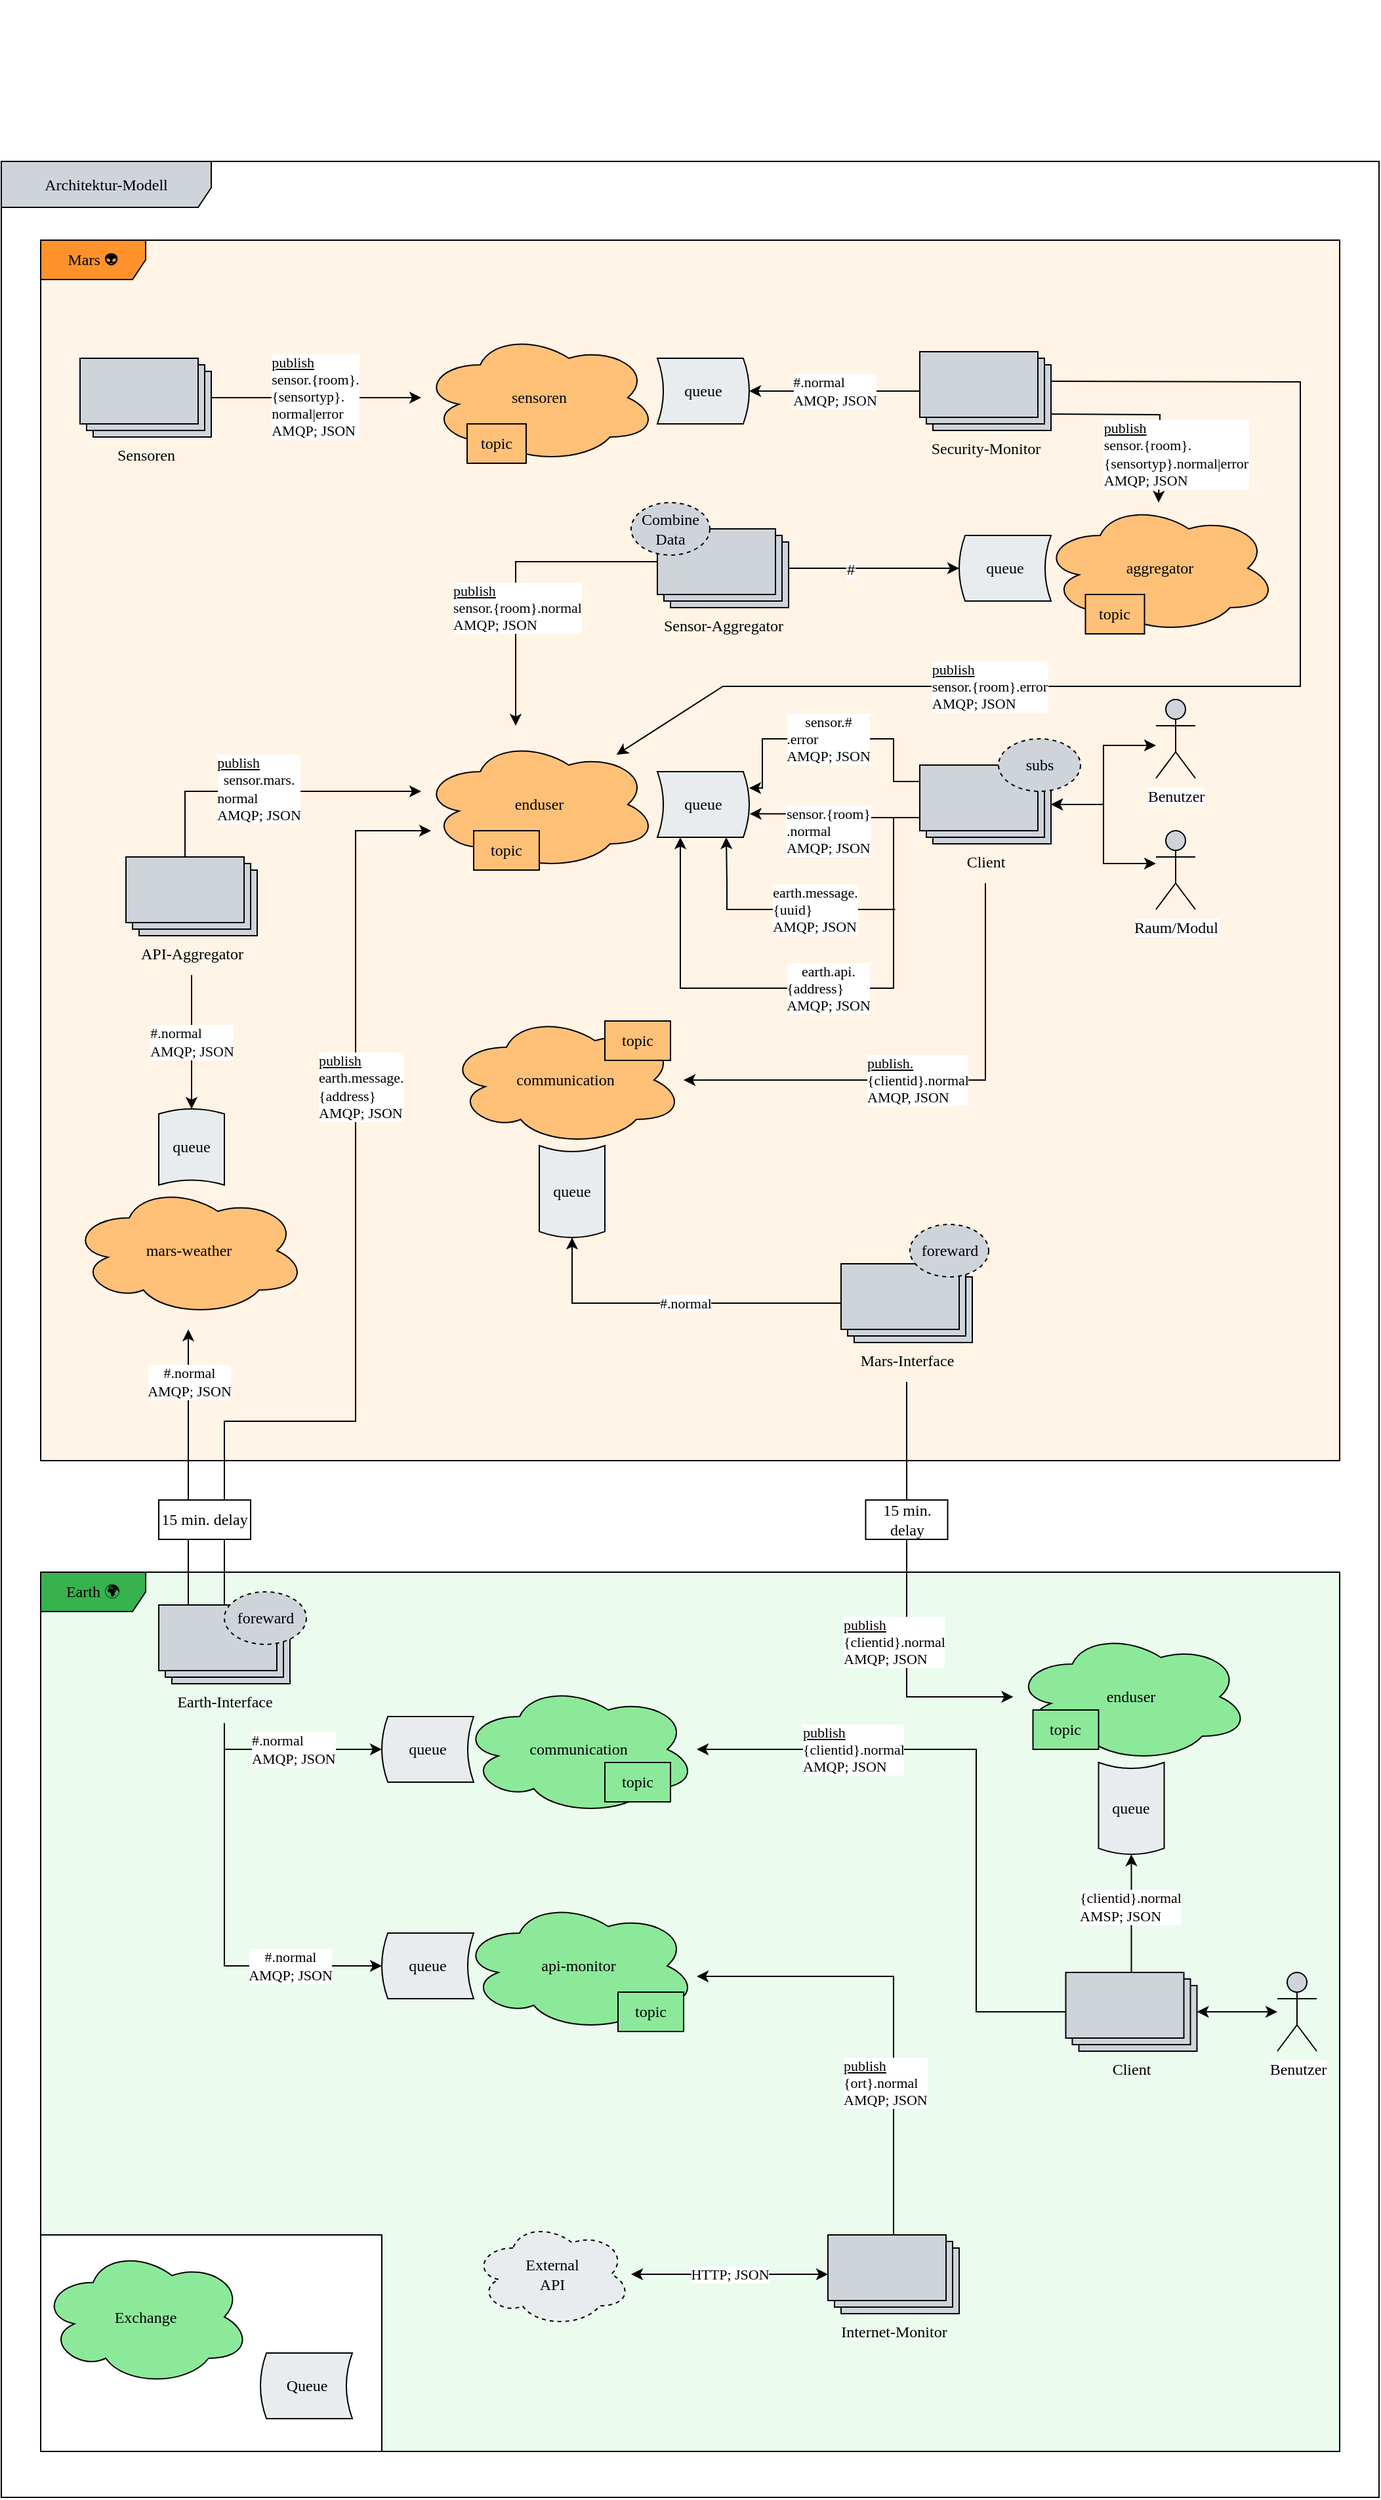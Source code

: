 <mxfile version="13.0.8" type="device"><diagram id="erU5Auw4rH4-HawhXIPo" name="Page-1"><mxGraphModel dx="386" dy="1212" grid="1" gridSize="10" guides="1" tooltips="1" connect="1" arrows="1" fold="1" page="0" pageScale="1" pageWidth="827" pageHeight="1169" background="#ffffff" math="0" shadow="0" extFonts="IBM Plex Sans^https://fonts.googleapis.com/css?family=IBM+Plex+Sans|IBM Plex Mono^https://fonts.googleapis.com/css?family=IBM+Plex+Mono"><root><mxCell id="0"/><mxCell id="1" parent="0"/><mxCell id="hUw3spgDHmvgVFq0hchr-114" value="Architektur-Modell" style="shape=umlFrame;whiteSpace=wrap;html=1;strokeColor=#000000;fillColor=#ced4da;gradientColor=none;fontFamily=IBM Plex Mono;width=160;height=35;" parent="1" vertex="1"><mxGeometry x="890" y="-30" width="1050" height="1780" as="geometry"/></mxCell><mxCell id="hUw3spgDHmvgVFq0hchr-70" value="Earth 🌍" style="shape=umlFrame;whiteSpace=wrap;html=1;fillColor=#37b24d;strokeColor=#000000;gradientColor=none;fontFamily=IBM Plex Mono;FType=g;width=80;height=30;swimlaneFillColor=#ebfbee;" parent="1" vertex="1"><mxGeometry x="920" y="1045" width="990" height="670" as="geometry"/></mxCell><mxCell id="hUw3spgDHmvgVFq0hchr-56" value="Mars 👽" style="shape=umlFrame;whiteSpace=wrap;html=1;fillColor=#ff922b;strokeColor=#000000;gradientColor=none;fontFamily=IBM Plex Mono;FType=g;width=80;height=30;comic=0;shadow=0;swimlaneFillColor=#fff4e6;" parent="1" vertex="1"><mxGeometry x="920" y="30" width="990" height="930" as="geometry"/></mxCell><mxCell id="hUw3spgDHmvgVFq0hchr-33" value="" style="edgeStyle=orthogonalEdgeStyle;rounded=0;orthogonalLoop=1;jettySize=auto;html=1;" parent="1" source="hUw3spgDHmvgVFq0hchr-2" target="hUw3spgDHmvgVFq0hchr-21" edge="1"><mxGeometry relative="1" as="geometry"/></mxCell><mxCell id="hUw3spgDHmvgVFq0hchr-2" value="&lt;font face=&quot;IBM Plex Mono&quot;&gt;Sensoren&lt;/font&gt;" style="verticalLabelPosition=bottom;verticalAlign=top;html=1;shape=mxgraph.basic.layered_rect;dx=10;outlineConnect=0;fillColor=#ced4da;" parent="1" vertex="1"><mxGeometry x="950" y="120" width="100" height="60" as="geometry"/></mxCell><mxCell id="hUw3spgDHmvgVFq0hchr-90" value="" style="edgeStyle=orthogonalEdgeStyle;rounded=0;orthogonalLoop=1;jettySize=auto;html=1;fontFamily=IBM Plex Mono;align=center;" parent="1" target="hUw3spgDHmvgVFq0hchr-89" edge="1"><mxGeometry relative="1" as="geometry"><Array as="points"><mxPoint x="1640" y="670"/></Array><mxPoint x="1640" y="520" as="sourcePoint"/></mxGeometry></mxCell><mxCell id="hUw3spgDHmvgVFq0hchr-91" value="&lt;u&gt;publish.&lt;/u&gt;&lt;br&gt;{clientid}.normal&lt;br&gt;AMQP, JSON" style="edgeLabel;html=1;align=left;verticalAlign=middle;resizable=0;points=[];fontFamily=IBM Plex Mono;" parent="hUw3spgDHmvgVFq0hchr-90" vertex="1" connectable="0"><mxGeometry x="-0.001" y="1" relative="1" as="geometry"><mxPoint x="-52" y="-1" as="offset"/></mxGeometry></mxCell><mxCell id="hUw3spgDHmvgVFq0hchr-3" value="&lt;font face=&quot;IBM Plex Mono&quot;&gt;Client&lt;/font&gt;" style="verticalLabelPosition=bottom;verticalAlign=top;html=1;shape=mxgraph.basic.layered_rect;dx=10;outlineConnect=0;fillColor=#ced4da;" parent="1" vertex="1"><mxGeometry x="1590" y="430" width="100" height="60" as="geometry"/></mxCell><mxCell id="hUw3spgDHmvgVFq0hchr-4" value="&lt;font face=&quot;IBM Plex Mono&quot;&gt;Sensor-Aggregator&lt;/font&gt;" style="verticalLabelPosition=bottom;verticalAlign=top;html=1;shape=mxgraph.basic.layered_rect;dx=10;outlineConnect=0;fillColor=#ced4da;" parent="1" vertex="1"><mxGeometry x="1390" y="250" width="100" height="60" as="geometry"/></mxCell><mxCell id="hUw3spgDHmvgVFq0hchr-5" value="&lt;font face=&quot;IBM Plex Mono&quot;&gt;Security-Monitor&lt;/font&gt;" style="verticalLabelPosition=bottom;verticalAlign=top;html=1;shape=mxgraph.basic.layered_rect;dx=10;outlineConnect=0;fillColor=#ced4da;" parent="1" vertex="1"><mxGeometry x="1590" y="115" width="100" height="60" as="geometry"/></mxCell><mxCell id="hUw3spgDHmvgVFq0hchr-6" style="edgeStyle=orthogonalEdgeStyle;rounded=0;orthogonalLoop=1;jettySize=auto;html=1;startArrow=classic;startFill=1;endArrow=classic;endFill=1;fontFamily=IBM Plex Mono;" parent="1" source="hUw3spgDHmvgVFq0hchr-7" target="hUw3spgDHmvgVFq0hchr-3" edge="1"><mxGeometry relative="1" as="geometry"><mxPoint x="1780" y="455" as="targetPoint"/><Array as="points"><mxPoint x="1730" y="415"/><mxPoint x="1730" y="460"/></Array></mxGeometry></mxCell><mxCell id="hUw3spgDHmvgVFq0hchr-7" value="&lt;font face=&quot;IBM Plex Sans&quot;&gt;Benutzer&lt;/font&gt;" style="shape=umlActor;verticalLabelPosition=bottom;labelBackgroundColor=#ffffff;verticalAlign=top;html=1;strokeColor=#000000;fillColor=#CED4DA;gradientColor=none;" parent="1" vertex="1"><mxGeometry x="1770" y="380" width="30" height="60" as="geometry"/></mxCell><mxCell id="hUw3spgDHmvgVFq0hchr-8" style="edgeStyle=orthogonalEdgeStyle;rounded=0;orthogonalLoop=1;jettySize=auto;html=1;startArrow=classic;startFill=1;endArrow=classic;endFill=1;fontFamily=IBM Plex Mono;" parent="1" source="hUw3spgDHmvgVFq0hchr-9" target="hUw3spgDHmvgVFq0hchr-3" edge="1"><mxGeometry relative="1" as="geometry"><mxPoint x="1780" y="455" as="targetPoint"/><Array as="points"><mxPoint x="1730" y="505"/><mxPoint x="1730" y="460"/></Array></mxGeometry></mxCell><mxCell id="hUw3spgDHmvgVFq0hchr-9" value="&lt;font face=&quot;IBM Plex Sans&quot;&gt;Raum/Modul&lt;/font&gt;" style="shape=umlActor;verticalLabelPosition=bottom;labelBackgroundColor=#ffffff;verticalAlign=top;html=1;strokeColor=#000000;fillColor=#CED4DA;gradientColor=none;" parent="1" vertex="1"><mxGeometry x="1770" y="480" width="30" height="60" as="geometry"/></mxCell><mxCell id="hUw3spgDHmvgVFq0hchr-21" value="sensoren" style="ellipse;shape=cloud;whiteSpace=wrap;html=1;fontFamily=IBM Plex Sans;FType=g;fillColor=#FFC078;" parent="1" vertex="1"><mxGeometry x="1210" y="100" width="180" height="100" as="geometry"/></mxCell><mxCell id="hUw3spgDHmvgVFq0hchr-22" value="&lt;font face=&quot;IBM Plex Mono&quot;&gt;topic&lt;/font&gt;" style="rounded=0;whiteSpace=wrap;html=1;fillColor=#FFC078;align=center;" parent="1" vertex="1"><mxGeometry x="1245" y="170" width="45" height="30" as="geometry"/></mxCell><mxCell id="hUw3spgDHmvgVFq0hchr-24" value="enduser" style="ellipse;shape=cloud;whiteSpace=wrap;html=1;fontFamily=IBM Plex Sans;FType=g;fillColor=#FFC078;" parent="1" vertex="1"><mxGeometry x="1210" y="410" width="180" height="100" as="geometry"/></mxCell><mxCell id="hUw3spgDHmvgVFq0hchr-31" value="&lt;div style=&quot;text-align: left&quot;&gt;#.normal&lt;/div&gt;&lt;font&gt;&lt;div style=&quot;text-align: left&quot;&gt;AMQP; JSON&lt;/div&gt;&lt;/font&gt;" style="edgeStyle=orthogonalEdgeStyle;rounded=0;orthogonalLoop=1;jettySize=auto;html=1;fontFamily=IBM Plex Mono;" parent="1" target="hUw3spgDHmvgVFq0hchr-27" edge="1"><mxGeometry relative="1" as="geometry"><Array as="points"><mxPoint x="1490" y="145"/><mxPoint x="1490" y="145"/></Array><mxPoint x="1590" y="145" as="sourcePoint"/><mxPoint x="1480" y="144.58" as="targetPoint"/></mxGeometry></mxCell><mxCell id="hUw3spgDHmvgVFq0hchr-27" value="&lt;font face=&quot;IBM Plex Mono&quot;&gt;queue&lt;/font&gt;" style="shape=dataStorage;whiteSpace=wrap;html=1;fillColor=#E9ECEF;size=0.065;direction=west;" parent="1" vertex="1"><mxGeometry x="1390" y="120" width="70" height="50" as="geometry"/></mxCell><mxCell id="hUw3spgDHmvgVFq0hchr-28" value="&lt;font face=&quot;IBM Plex Mono&quot;&gt;queue&lt;/font&gt;" style="shape=dataStorage;whiteSpace=wrap;html=1;fillColor=#E9ECEF;size=0.065;direction=east;" parent="1" vertex="1"><mxGeometry x="1620" y="255" width="70" height="50" as="geometry"/></mxCell><mxCell id="hUw3spgDHmvgVFq0hchr-37" value="&lt;font face=&quot;IBM Plex Sans&quot;&gt;Combine Data&lt;/font&gt;" style="ellipse;whiteSpace=wrap;html=1;strokeWidth=1;fillColor=#CED4DA;dashed=1;" parent="1" vertex="1"><mxGeometry x="1370" y="230" width="60" height="40" as="geometry"/></mxCell><mxCell id="hUw3spgDHmvgVFq0hchr-49" value="&lt;font face=&quot;IBM Plex Mono&quot;&gt;sensor.{room}&lt;br&gt;&lt;div style=&quot;text-align: left&quot;&gt;.normal&lt;/div&gt;&lt;div style=&quot;text-align: left&quot;&gt;AMQP; JSON&lt;/div&gt;&lt;/font&gt;" style="edgeStyle=orthogonalEdgeStyle;rounded=0;orthogonalLoop=1;jettySize=auto;html=1;align=center;exitX=0;exitY=0;exitDx=0;exitDy=37.5;exitPerimeter=0;entryX=-0.005;entryY=0.357;entryDx=0;entryDy=0;entryPerimeter=0;" parent="1" source="hUw3spgDHmvgVFq0hchr-3" target="hUw3spgDHmvgVFq0hchr-48" edge="1"><mxGeometry x="-0.0" y="11" relative="1" as="geometry"><Array as="points"><mxPoint x="1590" y="470"/><mxPoint x="1525" y="470"/><mxPoint x="1525" y="467"/></Array><mxPoint x="1480" y="473" as="targetPoint"/><mxPoint x="6" y="10" as="offset"/></mxGeometry></mxCell><mxCell id="hUw3spgDHmvgVFq0hchr-50" value="&lt;font face=&quot;IBM Plex Mono&quot;&gt;sensor.#&lt;br&gt;&lt;div style=&quot;text-align: left&quot;&gt;.error&lt;/div&gt;AMQP; JSON&lt;br&gt;&lt;/font&gt;" style="edgeStyle=orthogonalEdgeStyle;rounded=0;orthogonalLoop=1;jettySize=auto;html=1;align=center;exitX=0;exitY=0;exitDx=0;exitDy=12.5;exitPerimeter=0;entryX=0;entryY=0.75;entryDx=0;entryDy=0;" parent="1" source="hUw3spgDHmvgVFq0hchr-3" target="hUw3spgDHmvgVFq0hchr-48" edge="1"><mxGeometry x="0.025" relative="1" as="geometry"><Array as="points"><mxPoint x="1570" y="443"/><mxPoint x="1570" y="410"/><mxPoint x="1470" y="410"/><mxPoint x="1470" y="447"/></Array><mxPoint x="1450" y="443" as="targetPoint"/><mxPoint as="offset"/></mxGeometry></mxCell><mxCell id="hUw3spgDHmvgVFq0hchr-64" value="&lt;font face=&quot;IBM Plex Mono&quot;&gt;earth.message.&lt;br&gt;&lt;div style=&quot;text-align: left&quot;&gt;{uuid}&lt;/div&gt;&lt;div style=&quot;text-align: left&quot;&gt;AMQP; JSON&lt;/div&gt;&lt;/font&gt;" style="edgeStyle=orthogonalEdgeStyle;rounded=0;orthogonalLoop=1;jettySize=auto;html=1;align=center;entryX=0.25;entryY=0;entryDx=0;entryDy=0;" parent="1" target="hUw3spgDHmvgVFq0hchr-48" edge="1"><mxGeometry x="-0.332" relative="1" as="geometry"><Array as="points"><mxPoint x="1443" y="540"/><mxPoint x="1443" y="520"/></Array><mxPoint as="offset"/><mxPoint x="1571.25" y="539.95" as="sourcePoint"/><mxPoint x="1355.25" y="519.95" as="targetPoint"/></mxGeometry></mxCell><mxCell id="hUw3spgDHmvgVFq0hchr-65" value="&lt;font face=&quot;IBM Plex Mono&quot;&gt;earth.api.&lt;br&gt;&lt;div style=&quot;text-align: left&quot;&gt;{address}&lt;/div&gt;&lt;div style=&quot;text-align: left&quot;&gt;AMQP; JSON&lt;/div&gt;&lt;/font&gt;" style="edgeStyle=orthogonalEdgeStyle;rounded=0;orthogonalLoop=1;jettySize=auto;html=1;align=center;entryX=0.75;entryY=0;entryDx=0;entryDy=0;" parent="1" target="hUw3spgDHmvgVFq0hchr-48" edge="1"><mxGeometry x="-0.362" y="-50" relative="1" as="geometry"><Array as="points"><mxPoint x="1570" y="600"/><mxPoint x="1407" y="600"/></Array><mxPoint x="1570" y="470" as="sourcePoint"/><mxPoint x="1408" y="510" as="targetPoint"/><mxPoint x="-50" y="50" as="offset"/></mxGeometry></mxCell><mxCell id="hUw3spgDHmvgVFq0hchr-48" value="&lt;font face=&quot;IBM Plex Mono&quot;&gt;queue&lt;/font&gt;" style="shape=dataStorage;whiteSpace=wrap;html=1;fillColor=#E9ECEF;size=0.065;direction=west;" parent="1" vertex="1"><mxGeometry x="1390" y="435" width="70" height="50" as="geometry"/></mxCell><mxCell id="hUw3spgDHmvgVFq0hchr-51" value="&lt;font face=&quot;IBM Plex Sans&quot;&gt;subs&lt;/font&gt;" style="ellipse;whiteSpace=wrap;html=1;strokeWidth=1;fillColor=#CED4DA;dashed=1;" parent="1" vertex="1"><mxGeometry x="1650" y="410" width="62.5" height="40" as="geometry"/></mxCell><mxCell id="hUw3spgDHmvgVFq0hchr-61" value="&lt;u style=&quot;font-family: &amp;#34;ibm plex mono&amp;#34;&quot;&gt;publish&lt;/u&gt;&lt;br style=&quot;font-family: &amp;#34;ibm plex mono&amp;#34;&quot;&gt;&lt;span style=&quot;font-family: &amp;#34;ibm plex mono&amp;#34;&quot;&gt;earth.message.&lt;/span&gt;&lt;br style=&quot;font-family: &amp;#34;ibm plex mono&amp;#34;&quot;&gt;&lt;span style=&quot;font-family: &amp;#34;ibm plex mono&amp;#34;&quot;&gt;{address}&lt;br&gt;AMQP; JSON&lt;br&gt;&lt;/span&gt;" style="edgeStyle=orthogonalEdgeStyle;rounded=0;orthogonalLoop=1;jettySize=auto;html=1;align=left;" parent="1" source="hUw3spgDHmvgVFq0hchr-59" target="hUw3spgDHmvgVFq0hchr-24" edge="1"><mxGeometry x="0.324" y="30" relative="1" as="geometry"><Array as="points"><mxPoint x="1060" y="930"/><mxPoint x="1160" y="930"/><mxPoint x="1160" y="480"/></Array><mxPoint as="offset"/></mxGeometry></mxCell><mxCell id="DqUs1cWluFNeW6_7sDlR-13" value="&lt;span style=&quot;caret-color: rgb(0, 0, 0); color: rgb(0, 0, 0); font-size: 11px; font-style: normal; font-variant-caps: normal; font-weight: normal; letter-spacing: normal; text-indent: 0px; text-transform: none; word-spacing: 0px; -webkit-text-stroke-width: 0px; background-color: rgb(255, 255, 255); text-decoration: none; font-family: &amp;quot;ibm plex mono&amp;quot;; text-align: left; float: none; display: inline;&quot;&gt;#.normal&lt;/span&gt;&lt;br style=&quot;caret-color: rgb(0, 0, 0); color: rgb(0, 0, 0); font-size: 11px; font-style: normal; font-variant-caps: normal; font-weight: normal; letter-spacing: normal; text-indent: 0px; text-transform: none; word-spacing: 0px; -webkit-text-stroke-width: 0px; background-color: rgb(255, 255, 255); text-decoration: none; font-family: &amp;quot;ibm plex mono&amp;quot;; text-align: left;&quot;&gt;&lt;span style=&quot;caret-color: rgb(0, 0, 0); color: rgb(0, 0, 0); font-size: 11px; font-style: normal; font-variant-caps: normal; font-weight: normal; letter-spacing: normal; text-indent: 0px; text-transform: none; word-spacing: 0px; -webkit-text-stroke-width: 0px; background-color: rgb(255, 255, 255); text-decoration: none; font-family: &amp;quot;ibm plex mono&amp;quot;; text-align: left; float: none; display: inline;&quot;&gt;AMQP; JSON&lt;/span&gt;" style="edgeStyle=orthogonalEdgeStyle;rounded=0;orthogonalLoop=1;jettySize=auto;html=1;exitX=0;exitY=0;exitDx=22.5;exitDy=0;exitPerimeter=0;" parent="1" source="hUw3spgDHmvgVFq0hchr-59" edge="1"><mxGeometry x="0.619" relative="1" as="geometry"><Array as="points"><mxPoint x="1033" y="860"/><mxPoint x="1033" y="860"/></Array><mxPoint x="1033" y="860" as="targetPoint"/><mxPoint as="offset"/></mxGeometry></mxCell><mxCell id="DqUs1cWluFNeW6_7sDlR-16" value="&lt;font face=&quot;IBM Plex Mono&quot;&gt;&lt;br&gt;&lt;/font&gt;" style="edgeLabel;html=1;align=left;verticalAlign=middle;resizable=0;points=[];" parent="DqUs1cWluFNeW6_7sDlR-13" vertex="1" connectable="0"><mxGeometry x="0.077" y="1" relative="1" as="geometry"><mxPoint x="-121.5" y="-556.67" as="offset"/></mxGeometry></mxCell><mxCell id="hUw3spgDHmvgVFq0hchr-59" value="&lt;font face=&quot;IBM Plex Mono&quot;&gt;Earth-Interface&lt;br&gt;&lt;/font&gt;" style="verticalLabelPosition=bottom;verticalAlign=top;html=1;shape=mxgraph.basic.layered_rect;dx=10;outlineConnect=0;fillColor=#ced4da;" parent="1" vertex="1"><mxGeometry x="1010" y="1070" width="100" height="60" as="geometry"/></mxCell><mxCell id="hUw3spgDHmvgVFq0hchr-71" value="communication" style="ellipse;shape=cloud;whiteSpace=wrap;html=1;fontFamily=IBM Plex Sans;FType=g;fillColor=#8CE99A;" parent="1" vertex="1"><mxGeometry x="1240" y="1130" width="180" height="100" as="geometry"/></mxCell><mxCell id="hUw3spgDHmvgVFq0hchr-72" value="api-monitor" style="ellipse;shape=cloud;whiteSpace=wrap;html=1;fontFamily=IBM Plex Sans;FType=g;fillColor=#8ce99a;" parent="1" vertex="1"><mxGeometry x="1240" y="1295" width="180" height="100" as="geometry"/></mxCell><mxCell id="hUw3spgDHmvgVFq0hchr-74" value="#.normal&lt;br&gt;AMQP; JSON" style="edgeStyle=orthogonalEdgeStyle;rounded=0;orthogonalLoop=1;jettySize=auto;html=1;align=left;fontFamily=IBM Plex Mono;entryX=0;entryY=0.5;entryDx=0;entryDy=0;" parent="1" target="hUw3spgDHmvgVFq0hchr-73" edge="1"><mxGeometry x="-0.592" y="10" relative="1" as="geometry"><Array as="points"><mxPoint x="1060" y="1180"/></Array><mxPoint x="10" y="10" as="offset"/><mxPoint x="1060" y="1160" as="sourcePoint"/><mxPoint x="1150" y="1270" as="targetPoint"/></mxGeometry></mxCell><mxCell id="hUw3spgDHmvgVFq0hchr-73" value="&lt;font face=&quot;IBM Plex Mono&quot;&gt;queue&lt;/font&gt;" style="shape=dataStorage;whiteSpace=wrap;html=1;fillColor=#E9ECEF;size=0.065;direction=east;" parent="1" vertex="1"><mxGeometry x="1180" y="1155" width="70" height="50" as="geometry"/></mxCell><mxCell id="hUw3spgDHmvgVFq0hchr-76" value="&lt;span style=&quot;font-family: &amp;#34;ibm plex mono&amp;#34;&quot;&gt;topic&lt;/span&gt;" style="rounded=0;whiteSpace=wrap;html=1;fillColor=#8CE99A;align=center;" parent="1" vertex="1"><mxGeometry x="1350" y="1190" width="50" height="30" as="geometry"/></mxCell><mxCell id="hUw3spgDHmvgVFq0hchr-81" value="&lt;font face=&quot;IBM Plex Mono&quot;&gt;15 min. delay&lt;/font&gt;" style="rounded=0;whiteSpace=wrap;html=1;fillColor=#ffffff;" parent="1" vertex="1"><mxGeometry x="1010" y="990" width="70" height="30" as="geometry"/></mxCell><mxCell id="hUw3spgDHmvgVFq0hchr-89" value="communication" style="ellipse;shape=cloud;whiteSpace=wrap;html=1;fontFamily=IBM Plex Sans;FType=g;fillColor=#FFC078;" parent="1" vertex="1"><mxGeometry x="1230" y="620" width="180" height="100" as="geometry"/></mxCell><mxCell id="hUw3spgDHmvgVFq0hchr-98" value="&lt;u&gt;publish&lt;/u&gt;&lt;br&gt;{clientid}.normal&lt;br&gt;AMQP; JSON" style="edgeStyle=orthogonalEdgeStyle;rounded=0;orthogonalLoop=1;jettySize=auto;html=1;fontFamily=IBM Plex Mono;align=left;" parent="1" target="DqUs1cWluFNeW6_7sDlR-9" edge="1"><mxGeometry x="0.231" y="-50" relative="1" as="geometry"><Array as="points"><mxPoint x="1580" y="1140"/></Array><mxPoint x="1580" y="900" as="sourcePoint"/><mxPoint as="offset"/></mxGeometry></mxCell><mxCell id="hUw3spgDHmvgVFq0hchr-93" value="&lt;font face=&quot;IBM Plex Mono&quot;&gt;Mars-Interface&lt;br&gt;&lt;/font&gt;" style="verticalLabelPosition=bottom;verticalAlign=top;html=1;shape=mxgraph.basic.layered_rect;dx=10;outlineConnect=0;fillColor=#ced4da;" parent="1" vertex="1"><mxGeometry x="1530" y="810" width="100" height="60" as="geometry"/></mxCell><mxCell id="hUw3spgDHmvgVFq0hchr-95" value="#.normal" style="edgeStyle=orthogonalEdgeStyle;rounded=0;orthogonalLoop=1;jettySize=auto;html=1;fontFamily=IBM Plex Mono;align=left;exitX=0;exitY=0;exitDx=0;exitDy=25;exitPerimeter=0;entryX=0;entryY=0.5;entryDx=0;entryDy=0;" parent="1" source="hUw3spgDHmvgVFq0hchr-93" target="hUw3spgDHmvgVFq0hchr-94" edge="1"><mxGeometry x="0.119" relative="1" as="geometry"><Array as="points"><mxPoint x="1530" y="840"/><mxPoint x="1325" y="840"/></Array><mxPoint as="offset"/><mxPoint x="1170" y="790" as="targetPoint"/></mxGeometry></mxCell><mxCell id="hUw3spgDHmvgVFq0hchr-94" value="&lt;font face=&quot;IBM Plex Mono&quot;&gt;queue&lt;/font&gt;" style="shape=dataStorage;whiteSpace=wrap;html=1;fillColor=#E9ECEF;size=0.065;direction=north;" parent="1" vertex="1"><mxGeometry x="1300" y="720" width="50" height="70" as="geometry"/></mxCell><mxCell id="hUw3spgDHmvgVFq0hchr-97" value="&lt;font face=&quot;IBM Plex Mono&quot;&gt;15 min. delay&lt;/font&gt;" style="rounded=0;whiteSpace=wrap;html=1;fillColor=#ffffff;" parent="1" vertex="1"><mxGeometry x="1548.75" y="990" width="62.5" height="30" as="geometry"/></mxCell><mxCell id="hUw3spgDHmvgVFq0hchr-102" style="edgeStyle=orthogonalEdgeStyle;rounded=0;orthogonalLoop=1;jettySize=auto;html=1;startArrow=classic;startFill=1;fontFamily=IBM Plex Mono;align=left;" parent="1" source="hUw3spgDHmvgVFq0hchr-99" target="hUw3spgDHmvgVFq0hchr-100" edge="1"><mxGeometry relative="1" as="geometry"/></mxCell><mxCell id="hUw3spgDHmvgVFq0hchr-105" value="&lt;u&gt;publish&lt;/u&gt;&lt;br&gt;{&lt;span style=&quot;text-align: center&quot;&gt;clientid&lt;/span&gt;}.normal&lt;br&gt;AMQP; JSON" style="edgeStyle=orthogonalEdgeStyle;rounded=0;orthogonalLoop=1;jettySize=auto;html=1;startArrow=none;startFill=0;endArrow=classic;endFill=1;endSize=6;fontFamily=IBM Plex Mono;align=left;" parent="1" source="hUw3spgDHmvgVFq0hchr-99" target="hUw3spgDHmvgVFq0hchr-71" edge="1"><mxGeometry x="0.671" relative="1" as="geometry"><Array as="points"><mxPoint x="1633" y="1380"/><mxPoint x="1633" y="1180"/></Array><mxPoint as="offset"/></mxGeometry></mxCell><mxCell id="hUw3spgDHmvgVFq0hchr-99" value="&lt;font face=&quot;IBM Plex Mono&quot;&gt;Client&lt;/font&gt;" style="verticalLabelPosition=bottom;verticalAlign=top;html=1;shape=mxgraph.basic.layered_rect;dx=10;outlineConnect=0;fillColor=#ced4da;" parent="1" vertex="1"><mxGeometry x="1701.25" y="1350" width="100" height="60" as="geometry"/></mxCell><mxCell id="hUw3spgDHmvgVFq0hchr-100" value="&lt;font face=&quot;IBM Plex Sans&quot;&gt;Benutzer&lt;/font&gt;" style="shape=umlActor;verticalLabelPosition=bottom;labelBackgroundColor=#ffffff;verticalAlign=top;html=1;strokeColor=#000000;fillColor=#CED4DA;gradientColor=none;" parent="1" vertex="1"><mxGeometry x="1862.5" y="1350" width="30" height="60" as="geometry"/></mxCell><mxCell id="hUw3spgDHmvgVFq0hchr-104" value="{clientid}.normal&lt;br&gt;AMSP; JSON" style="edgeStyle=orthogonalEdgeStyle;rounded=0;orthogonalLoop=1;jettySize=auto;html=1;startArrow=none;startFill=0;fontFamily=IBM Plex Mono;align=left;endArrow=classic;endFill=1;endSize=6;entryX=0;entryY=0.5;entryDx=0;entryDy=0;" parent="1" source="hUw3spgDHmvgVFq0hchr-99" target="hUw3spgDHmvgVFq0hchr-103" edge="1"><mxGeometry x="0.111" y="41" relative="1" as="geometry"><mxPoint as="offset"/><mxPoint x="1751" y="1280" as="targetPoint"/></mxGeometry></mxCell><mxCell id="hUw3spgDHmvgVFq0hchr-103" value="&lt;font face=&quot;IBM Plex Mono&quot;&gt;queue&lt;/font&gt;" style="shape=dataStorage;whiteSpace=wrap;html=1;fillColor=#E9ECEF;size=0.065;direction=north;" parent="1" vertex="1"><mxGeometry x="1726.25" y="1190" width="50" height="70" as="geometry"/></mxCell><mxCell id="hUw3spgDHmvgVFq0hchr-113" value="&lt;u&gt;publish&lt;/u&gt;&lt;br&gt;{ort}.normal&lt;br&gt;AMQP; JSON" style="edgeStyle=orthogonalEdgeStyle;rounded=0;orthogonalLoop=1;jettySize=auto;html=1;startArrow=none;startFill=0;endArrow=classic;endFill=1;endSize=6;fontFamily=IBM Plex Mono;align=left;" parent="1" source="hUw3spgDHmvgVFq0hchr-107" edge="1"><mxGeometry x="-0.328" y="40" relative="1" as="geometry"><Array as="points"><mxPoint x="1570" y="1353"/></Array><mxPoint as="offset"/><mxPoint x="1420" y="1353" as="targetPoint"/></mxGeometry></mxCell><mxCell id="hUw3spgDHmvgVFq0hchr-107" value="&lt;font face=&quot;IBM Plex Mono&quot;&gt;Internet-Monitor&lt;/font&gt;" style="verticalLabelPosition=bottom;verticalAlign=top;html=1;shape=mxgraph.basic.layered_rect;dx=10;outlineConnect=0;fillColor=#ced4da;" parent="1" vertex="1"><mxGeometry x="1520" y="1550" width="100" height="60" as="geometry"/></mxCell><mxCell id="hUw3spgDHmvgVFq0hchr-110" value="External&lt;br&gt;API" style="ellipse;shape=cloud;whiteSpace=wrap;html=1;fontFamily=IBM Plex Sans;FType=g;dashed=1;gradientColor=none;fillColor=#e9ecef;" parent="1" vertex="1"><mxGeometry x="1250" y="1540" width="120" height="80" as="geometry"/></mxCell><mxCell id="hUw3spgDHmvgVFq0hchr-111" value="&lt;font&gt;HTTP; JSON&lt;/font&gt;" style="edgeStyle=orthogonalEdgeStyle;rounded=0;orthogonalLoop=1;jettySize=auto;html=1;startArrow=classic;startFill=1;fontFamily=IBM Plex Mono;" parent="1" source="hUw3spgDHmvgVFq0hchr-110" target="hUw3spgDHmvgVFq0hchr-107" edge="1"><mxGeometry relative="1" as="geometry"><mxPoint x="710" y="1200" as="sourcePoint"/><mxPoint x="830" y="1200" as="targetPoint"/></mxGeometry></mxCell><mxCell id="hUw3spgDHmvgVFq0hchr-115" value="&lt;font face=&quot;IBM Plex Sans&quot;&gt;foreward&lt;/font&gt;" style="ellipse;whiteSpace=wrap;html=1;strokeWidth=1;fillColor=#CED4DA;dashed=1;" parent="1" vertex="1"><mxGeometry x="1582.5" y="780" width="60" height="40" as="geometry"/></mxCell><mxCell id="hUw3spgDHmvgVFq0hchr-116" value="&lt;font face=&quot;IBM Plex Sans&quot;&gt;foreward&lt;/font&gt;" style="ellipse;whiteSpace=wrap;html=1;strokeWidth=1;fillColor=#CED4DA;dashed=1;" parent="1" vertex="1"><mxGeometry x="1060" y="1060" width="62.5" height="40" as="geometry"/></mxCell><mxCell id="EYIfJ8Mb9N-2mhvtiRvc-1" value="aggregator" style="ellipse;shape=cloud;whiteSpace=wrap;html=1;fontFamily=IBM Plex Sans;FType=g;fillColor=#FFC078;" parent="1" vertex="1"><mxGeometry x="1682.5" y="230" width="180" height="100" as="geometry"/></mxCell><mxCell id="EYIfJ8Mb9N-2mhvtiRvc-8" value="" style="endArrow=classic;html=1;entryX=0;entryY=0.5;entryDx=0;entryDy=0;" parent="1" target="hUw3spgDHmvgVFq0hchr-28" edge="1"><mxGeometry width="50" height="50" relative="1" as="geometry"><mxPoint x="1490" y="280" as="sourcePoint"/><mxPoint x="1560" y="280" as="targetPoint"/></mxGeometry></mxCell><mxCell id="EYIfJ8Mb9N-2mhvtiRvc-14" value="#" style="edgeLabel;html=1;align=center;verticalAlign=middle;resizable=0;points=[];" parent="EYIfJ8Mb9N-2mhvtiRvc-8" vertex="1" connectable="0"><mxGeometry x="-0.286" y="-1" relative="1" as="geometry"><mxPoint as="offset"/></mxGeometry></mxCell><mxCell id="EYIfJ8Mb9N-2mhvtiRvc-10" value="" style="endArrow=classic;html=1;rounded=0;exitX=0;exitY=0;exitDx=100;exitDy=22.5;exitPerimeter=0;" parent="1" source="hUw3spgDHmvgVFq0hchr-5" target="hUw3spgDHmvgVFq0hchr-24" edge="1"><mxGeometry width="50" height="50" relative="1" as="geometry"><mxPoint x="1691.25" y="150" as="sourcePoint"/><mxPoint x="1810" y="240" as="targetPoint"/><Array as="points"><mxPoint x="1880" y="138"/><mxPoint x="1880" y="370"/><mxPoint x="1440" y="370"/></Array></mxGeometry></mxCell><mxCell id="EYIfJ8Mb9N-2mhvtiRvc-15" value="&lt;div style=&quot;text-align: left&quot;&gt;&lt;u&gt;publish&lt;/u&gt;&lt;/div&gt;sensor.{room}.error&lt;br&gt;&lt;div style=&quot;text-align: left&quot;&gt;AMQP; JSON&lt;/div&gt;" style="edgeLabel;html=1;align=center;verticalAlign=middle;resizable=0;points=[];fontFamily=IBM Plex Mono;" parent="EYIfJ8Mb9N-2mhvtiRvc-10" vertex="1" connectable="0"><mxGeometry x="-0.337" relative="1" as="geometry"><mxPoint x="-237.5" y="104.07" as="offset"/></mxGeometry></mxCell><mxCell id="EYIfJ8Mb9N-2mhvtiRvc-13" value="" style="endArrow=classic;html=1;exitX=0;exitY=0;exitDx=100;exitDy=47.5;exitPerimeter=0;rounded=0;" parent="1" source="hUw3spgDHmvgVFq0hchr-5" edge="1"><mxGeometry width="50" height="50" relative="1" as="geometry"><mxPoint x="1670" y="240" as="sourcePoint"/><mxPoint x="1772" y="230" as="targetPoint"/><Array as="points"><mxPoint x="1773" y="163"/></Array></mxGeometry></mxCell><mxCell id="EYIfJ8Mb9N-2mhvtiRvc-16" value="&lt;div style=&quot;text-align: left&quot;&gt;&lt;u&gt;publish&lt;/u&gt;&lt;/div&gt;&lt;div style=&quot;text-align: left&quot;&gt;sensor.{room}.&lt;/div&gt;{sensortyp}.normal|error&lt;br&gt;&lt;div style=&quot;text-align: left&quot;&gt;AMQP; JSON&lt;/div&gt;" style="edgeLabel;html=1;align=center;verticalAlign=middle;resizable=0;points=[];fontFamily=IBM Plex Mono;" parent="EYIfJ8Mb9N-2mhvtiRvc-13" vertex="1" connectable="0"><mxGeometry x="-0.311" y="2" relative="1" as="geometry"><mxPoint x="43.36" y="32.19" as="offset"/></mxGeometry></mxCell><mxCell id="EYIfJ8Mb9N-2mhvtiRvc-18" value="&lt;div style=&quot;text-align: left&quot;&gt;&lt;br&gt;&lt;/div&gt;" style="edgeLabel;html=1;align=center;verticalAlign=middle;resizable=0;points=[];" parent="1" vertex="1" connectable="0"><mxGeometry x="1340.004" y="359.997" as="geometry"><mxPoint x="-2" y="3" as="offset"/></mxGeometry></mxCell><mxCell id="EYIfJ8Mb9N-2mhvtiRvc-19" value="" style="endArrow=classic;html=1;exitX=0;exitY=0;exitDx=0;exitDy=25;exitPerimeter=0;rounded=0;" parent="1" source="hUw3spgDHmvgVFq0hchr-4" edge="1"><mxGeometry width="50" height="50" relative="1" as="geometry"><mxPoint x="1460" y="330" as="sourcePoint"/><mxPoint x="1282" y="400" as="targetPoint"/><Array as="points"><mxPoint x="1282" y="275"/></Array></mxGeometry></mxCell><mxCell id="EYIfJ8Mb9N-2mhvtiRvc-20" value="&lt;div style=&quot;text-align: left&quot;&gt;&lt;u&gt;&lt;font face=&quot;IBM Plex Mono&quot;&gt;publish&lt;/font&gt;&lt;/u&gt;&lt;/div&gt;&lt;font face=&quot;IBM Plex Mono&quot;&gt;sensor.{room}.normal&lt;br&gt;&lt;div style=&quot;text-align: left&quot;&gt;AMQP; JSON&lt;/div&gt;&lt;/font&gt;" style="edgeLabel;html=1;align=center;verticalAlign=middle;resizable=0;points=[];" parent="1" vertex="1" connectable="0"><mxGeometry x="1282.504" y="309.997" as="geometry"><mxPoint as="offset"/></mxGeometry></mxCell><mxCell id="DqUs1cWluFNeW6_7sDlR-1" value="&lt;font face=&quot;IBM Plex Mono&quot;&gt;topic&lt;/font&gt;" style="rounded=0;whiteSpace=wrap;html=1;fillColor=#FFC078;align=center;" parent="1" vertex="1"><mxGeometry x="1716.25" y="300" width="45" height="30" as="geometry"/></mxCell><mxCell id="DqUs1cWluFNeW6_7sDlR-2" value="&lt;font face=&quot;IBM Plex Mono&quot;&gt;topic&lt;/font&gt;" style="rounded=0;whiteSpace=wrap;html=1;fillColor=#FFC078;align=center;" parent="1" vertex="1"><mxGeometry x="1250" y="480" width="50" height="30" as="geometry"/></mxCell><mxCell id="DqUs1cWluFNeW6_7sDlR-3" value="&lt;font face=&quot;IBM Plex Mono&quot;&gt;topic&lt;/font&gt;" style="rounded=0;whiteSpace=wrap;html=1;fillColor=#FFC078;align=center;" parent="1" vertex="1"><mxGeometry x="1350" y="625" width="50" height="30" as="geometry"/></mxCell><mxCell id="DqUs1cWluFNeW6_7sDlR-6" value="&lt;span style=&quot;font-family: &amp;#34;ibm plex mono&amp;#34;&quot;&gt;topic&lt;/span&gt;" style="rounded=0;whiteSpace=wrap;html=1;fillColor=#8CE99A;align=center;" parent="1" vertex="1"><mxGeometry x="1360" y="1365" width="50" height="30" as="geometry"/></mxCell><mxCell id="DqUs1cWluFNeW6_7sDlR-7" value="&lt;div style=&quot;text-align: left&quot;&gt;&lt;u&gt;publish&lt;/u&gt;&lt;/div&gt;&lt;div style=&quot;text-align: left&quot;&gt;sensor.{room}.&lt;/div&gt;&lt;div style=&quot;text-align: left&quot;&gt;{sensortyp}.&lt;/div&gt;&lt;div style=&quot;text-align: left&quot;&gt;normal|error&lt;/div&gt;&lt;div style=&quot;text-align: left&quot;&gt;AMQP; JSON&lt;/div&gt;" style="edgeLabel;html=1;align=center;verticalAlign=middle;resizable=0;points=[];fontFamily=IBM Plex Mono;" parent="1" vertex="1" connectable="0"><mxGeometry x="1091.251" y="115.003" as="geometry"><mxPoint x="37.99" y="34.19" as="offset"/></mxGeometry></mxCell><mxCell id="DqUs1cWluFNeW6_7sDlR-9" value="enduser" style="ellipse;shape=cloud;whiteSpace=wrap;html=1;fontFamily=IBM Plex Sans;FType=g;fillColor=#8CE99A;" parent="1" vertex="1"><mxGeometry x="1661.25" y="1090" width="180" height="100" as="geometry"/></mxCell><mxCell id="DqUs1cWluFNeW6_7sDlR-10" value="&lt;span style=&quot;font-family: &amp;#34;ibm plex mono&amp;#34;&quot;&gt;topic&lt;/span&gt;" style="rounded=0;whiteSpace=wrap;html=1;fillColor=#8CE99A;align=center;" parent="1" vertex="1"><mxGeometry x="1676.25" y="1150" width="50" height="30" as="geometry"/></mxCell><mxCell id="DqUs1cWluFNeW6_7sDlR-34" value="&lt;font face=&quot;IBM Plex Mono&quot;&gt;queue&lt;/font&gt;" style="shape=dataStorage;whiteSpace=wrap;html=1;fillColor=#E9ECEF;size=0.065;direction=east;" parent="1" vertex="1"><mxGeometry x="1180" y="1320" width="70" height="50" as="geometry"/></mxCell><mxCell id="DqUs1cWluFNeW6_7sDlR-39" value="" style="whiteSpace=wrap;html=1;" parent="1" vertex="1"><mxGeometry x="920" y="1550" width="260" height="165" as="geometry"/></mxCell><mxCell id="DqUs1cWluFNeW6_7sDlR-40" value="Exchange" style="ellipse;shape=cloud;whiteSpace=wrap;html=1;fontFamily=IBM Plex Sans;FType=g;fillColor=#8ce99a;" parent="1" vertex="1"><mxGeometry x="920" y="1560" width="160" height="105" as="geometry"/></mxCell><mxCell id="DqUs1cWluFNeW6_7sDlR-41" value="&lt;font face=&quot;IBM Plex Mono&quot;&gt;Queue&lt;/font&gt;" style="shape=dataStorage;whiteSpace=wrap;html=1;fillColor=#E9ECEF;size=0.065;direction=east;" parent="1" vertex="1"><mxGeometry x="1087.5" y="1640" width="70" height="50" as="geometry"/></mxCell><mxCell id="WD_3K0yod4hGlsvvd7Q--7" value="&lt;span style=&quot;caret-color: rgb(0, 0, 0); color: rgb(0, 0, 0); font-family: &amp;quot;IBM Plex Mono&amp;quot;; font-size: 11px; font-style: normal; font-variant-caps: normal; font-weight: normal; letter-spacing: normal; text-align: left; text-indent: 0px; text-transform: none; word-spacing: 0px; -webkit-text-stroke-width: 0px; background-color: rgb(255, 255, 255); text-decoration: none; float: none; display: inline !important;&quot;&gt;#.normal&lt;/span&gt;&lt;br style=&quot;caret-color: rgb(0, 0, 0); color: rgb(0, 0, 0); font-family: &amp;quot;IBM Plex Mono&amp;quot;; font-size: 11px; font-style: normal; font-variant-caps: normal; font-weight: normal; letter-spacing: normal; text-align: left; text-indent: 0px; text-transform: none; word-spacing: 0px; -webkit-text-stroke-width: 0px; background-color: rgb(255, 255, 255); text-decoration: none;&quot;&gt;&lt;span style=&quot;caret-color: rgb(0, 0, 0); color: rgb(0, 0, 0); font-family: &amp;quot;IBM Plex Mono&amp;quot;; font-size: 11px; font-style: normal; font-variant-caps: normal; font-weight: normal; letter-spacing: normal; text-align: left; text-indent: 0px; text-transform: none; word-spacing: 0px; -webkit-text-stroke-width: 0px; background-color: rgb(255, 255, 255); text-decoration: none; float: none; display: inline !important;&quot;&gt;AMQP; JSON&lt;/span&gt;" style="endArrow=classic;html=1;entryX=0;entryY=0.5;entryDx=0;entryDy=0;rounded=0;" edge="1" parent="1" target="DqUs1cWluFNeW6_7sDlR-34"><mxGeometry x="0.158" y="50" width="50" height="50" relative="1" as="geometry"><mxPoint x="1060" y="1180" as="sourcePoint"/><mxPoint x="1060" y="1242" as="targetPoint"/><Array as="points"><mxPoint x="1060" y="1345"/></Array><mxPoint x="50" y="50" as="offset"/></mxGeometry></mxCell><mxCell id="WD_3K0yod4hGlsvvd7Q--9" value="&lt;font face=&quot;IBM Plex Mono&quot;&gt;API-Aggregator&lt;/font&gt;" style="verticalLabelPosition=bottom;verticalAlign=top;html=1;shape=mxgraph.basic.layered_rect;dx=10;outlineConnect=0;fillColor=#ced4da;" vertex="1" parent="1"><mxGeometry x="985" y="500" width="100" height="60" as="geometry"/></mxCell><mxCell id="WD_3K0yod4hGlsvvd7Q--10" value="mars-weather" style="ellipse;shape=cloud;whiteSpace=wrap;html=1;fontFamily=IBM Plex Sans;FType=g;fillColor=#FFC078;strokeColor=#000000;" vertex="1" parent="1"><mxGeometry x="942.5" y="750" width="180" height="100" as="geometry"/></mxCell><mxCell id="WD_3K0yod4hGlsvvd7Q--12" value="&lt;font face=&quot;IBM Plex Mono&quot;&gt;queue&lt;/font&gt;" style="shape=dataStorage;whiteSpace=wrap;html=1;fillColor=#E9ECEF;size=0.065;direction=south;" vertex="1" parent="1"><mxGeometry x="1010" y="692" width="50" height="58" as="geometry"/></mxCell><mxCell id="WD_3K0yod4hGlsvvd7Q--13" value="&lt;div style=&quot;text-align: left&quot;&gt;&lt;/div&gt;&lt;span style=&quot;color: rgb(0 , 0 , 0) ; font-family: &amp;#34;ibm plex mono&amp;#34; ; font-size: 11px ; font-style: normal ; font-weight: normal ; letter-spacing: normal ; text-indent: 0px ; text-transform: none ; word-spacing: 0px ; background-color: rgb(255 , 255 , 255) ; text-decoration: none ; float: none ; display: inline&quot;&gt;&lt;div style=&quot;text-align: left&quot;&gt;#.normal&lt;/div&gt;&lt;/span&gt;&lt;span style=&quot;color: rgb(0 , 0 , 0) ; font-family: &amp;#34;ibm plex mono&amp;#34; ; font-size: 11px ; font-style: normal ; font-weight: normal ; letter-spacing: normal ; text-align: left ; text-indent: 0px ; text-transform: none ; word-spacing: 0px ; background-color: rgb(255 , 255 , 255) ; text-decoration: none ; float: none ; display: inline&quot;&gt;AMQP; JSON&lt;/span&gt;" style="endArrow=classic;html=1;entryX=0;entryY=0.5;entryDx=0;entryDy=0;" edge="1" parent="1" target="WD_3K0yod4hGlsvvd7Q--12"><mxGeometry width="50" height="50" relative="1" as="geometry"><mxPoint x="1035" y="590" as="sourcePoint"/><mxPoint x="1240" y="710" as="targetPoint"/><Array as="points"/></mxGeometry></mxCell><mxCell id="WD_3K0yod4hGlsvvd7Q--17" value="" style="endArrow=classic;html=1;exitX=0;exitY=0;exitDx=45;exitDy=0;exitPerimeter=0;rounded=0;" edge="1" parent="1" source="WD_3K0yod4hGlsvvd7Q--9"><mxGeometry width="50" height="50" relative="1" as="geometry"><mxPoint x="1091.25" y="470" as="sourcePoint"/><mxPoint x="1210" y="450" as="targetPoint"/><Array as="points"><mxPoint x="1030" y="450"/></Array></mxGeometry></mxCell><mxCell id="WD_3K0yod4hGlsvvd7Q--20" value="&lt;div style=&quot;text-align: left&quot;&gt;&lt;u style=&quot;font-family: &amp;#34;ibm plex mono&amp;#34;&quot;&gt;publish&lt;/u&gt;&lt;/div&gt;&lt;span style=&quot;font-family: &amp;#34;ibm plex mono&amp;#34; ; text-align: left&quot;&gt;sensor.mars.&lt;/span&gt;&lt;br style=&quot;font-family: &amp;#34;ibm plex mono&amp;#34; ; text-align: left&quot;&gt;&lt;div style=&quot;text-align: left&quot;&gt;&lt;span style=&quot;font-family: &amp;#34;ibm plex mono&amp;#34;&quot;&gt;normal&lt;/span&gt;&lt;/div&gt;&lt;div style=&quot;text-align: left&quot;&gt;&lt;span style=&quot;font-family: &amp;#34;ibm plex mono&amp;#34;&quot;&gt;AMQP; JSON&lt;/span&gt;&lt;/div&gt;" style="edgeLabel;html=1;align=center;verticalAlign=middle;resizable=0;points=[];" vertex="1" connectable="0" parent="WD_3K0yod4hGlsvvd7Q--17"><mxGeometry x="-0.084" y="2" relative="1" as="geometry"><mxPoint as="offset"/></mxGeometry></mxCell><mxCell id="WD_3K0yod4hGlsvvd7Q--19" value="&lt;font face=&quot;IBM Plex Mono&quot;&gt;&lt;br&gt;&lt;/font&gt;" style="edgeLabel;html=1;align=left;verticalAlign=middle;resizable=0;points=[];" vertex="1" connectable="0" parent="1"><mxGeometry x="1040" y="409.997" as="geometry"><mxPoint x="-1.5" y="-556.67" as="offset"/></mxGeometry></mxCell></root></mxGraphModel></diagram></mxfile>